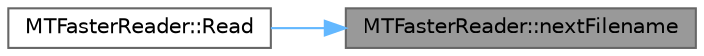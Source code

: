 digraph "MTFasterReader::nextFilename"
{
 // LATEX_PDF_SIZE
  bgcolor="transparent";
  edge [fontname=Helvetica,fontsize=10,labelfontname=Helvetica,labelfontsize=10];
  node [fontname=Helvetica,fontsize=10,shape=box,height=0.2,width=0.4];
  rankdir="RL";
  Node1 [id="Node000001",label="MTFasterReader::nextFilename",height=0.2,width=0.4,color="gray40", fillcolor="grey60", style="filled", fontcolor="black",tooltip=" "];
  Node1 -> Node2 [id="edge1_Node000001_Node000002",dir="back",color="steelblue1",style="solid",tooltip=" "];
  Node2 [id="Node000002",label="MTFasterReader::Read",height=0.2,width=0.4,color="grey40", fillcolor="white", style="filled",URL="$class_m_t_faster_reader.html#a7e26b2201486cd489b66ab12b83427e0",tooltip=" "];
}
